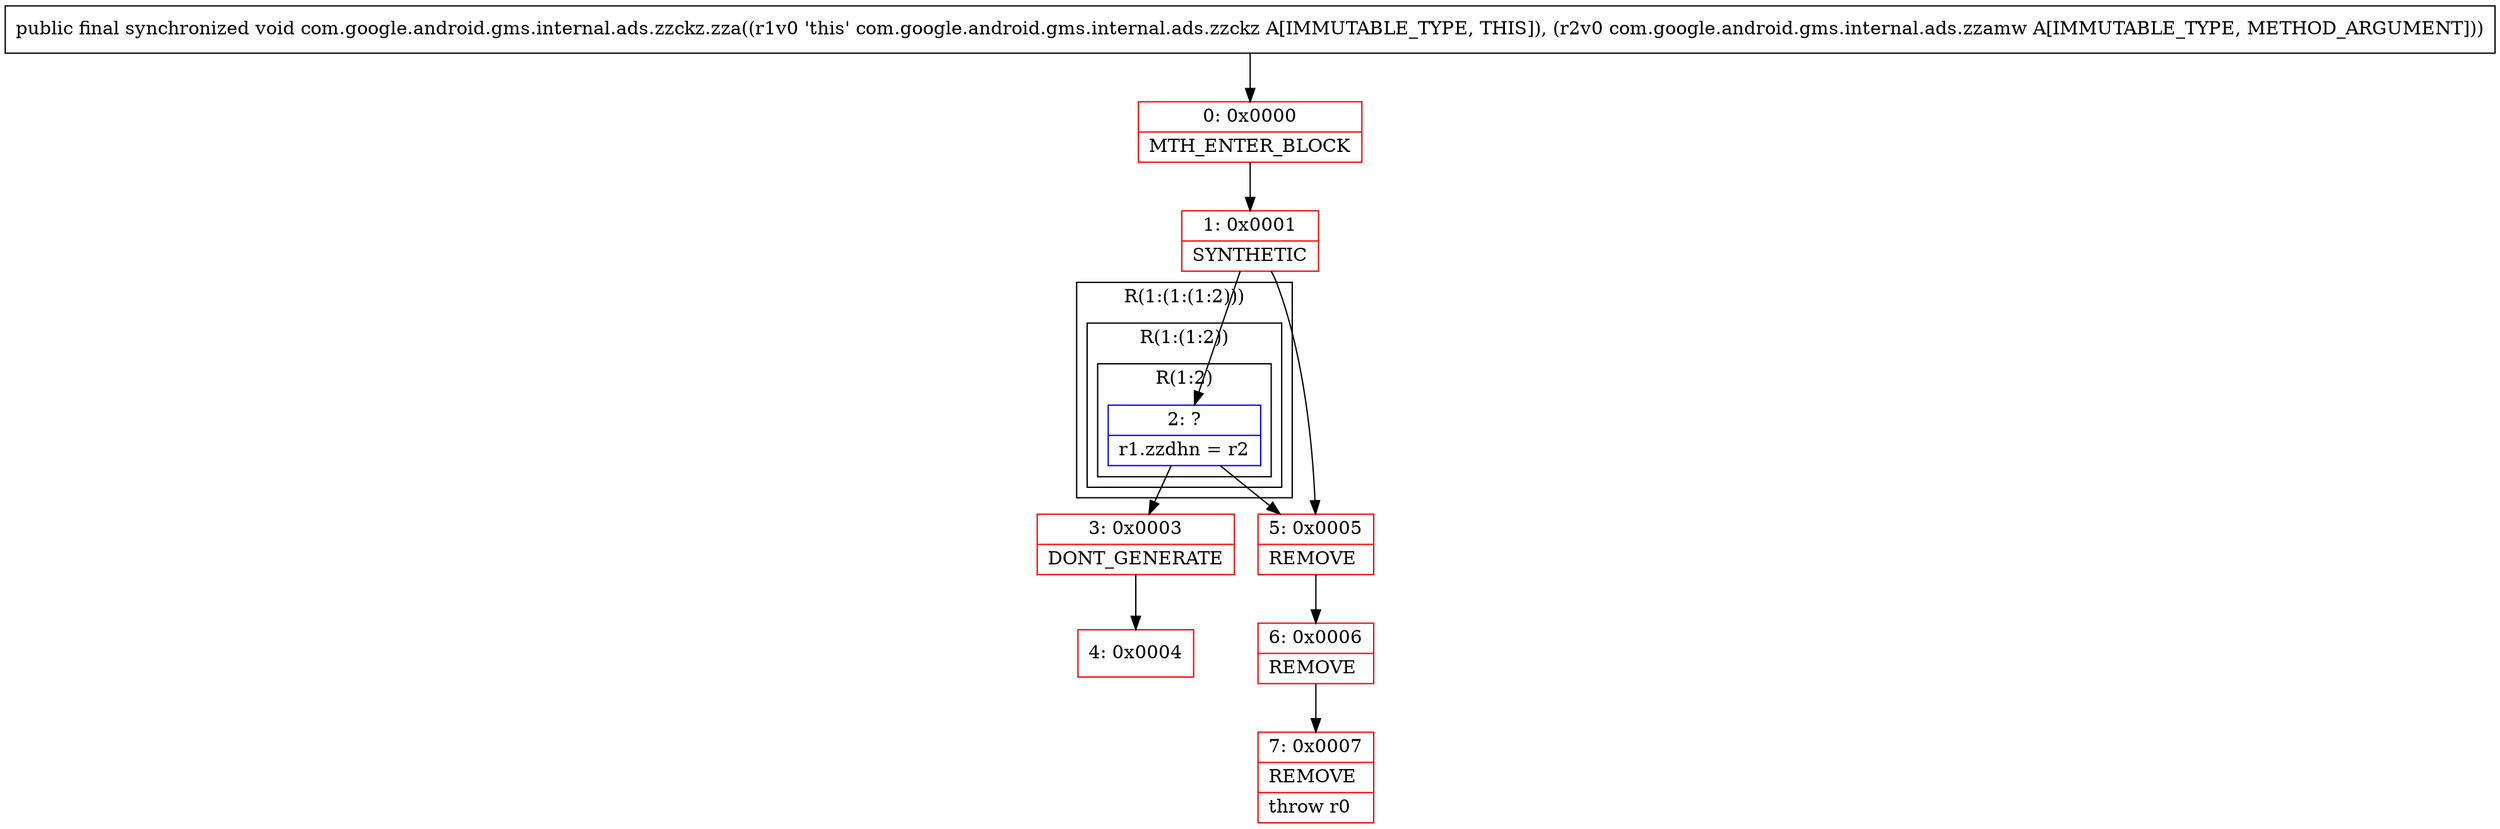 digraph "CFG forcom.google.android.gms.internal.ads.zzckz.zza(Lcom\/google\/android\/gms\/internal\/ads\/zzamw;)V" {
subgraph cluster_Region_920934037 {
label = "R(1:(1:(1:2)))";
node [shape=record,color=blue];
subgraph cluster_Region_340821552 {
label = "R(1:(1:2))";
node [shape=record,color=blue];
subgraph cluster_Region_395093416 {
label = "R(1:2)";
node [shape=record,color=blue];
Node_2 [shape=record,label="{2\:\ ?|r1.zzdhn = r2\l}"];
}
}
}
Node_0 [shape=record,color=red,label="{0\:\ 0x0000|MTH_ENTER_BLOCK\l}"];
Node_1 [shape=record,color=red,label="{1\:\ 0x0001|SYNTHETIC\l}"];
Node_3 [shape=record,color=red,label="{3\:\ 0x0003|DONT_GENERATE\l}"];
Node_4 [shape=record,color=red,label="{4\:\ 0x0004}"];
Node_5 [shape=record,color=red,label="{5\:\ 0x0005|REMOVE\l}"];
Node_6 [shape=record,color=red,label="{6\:\ 0x0006|REMOVE\l}"];
Node_7 [shape=record,color=red,label="{7\:\ 0x0007|REMOVE\l|throw r0\l}"];
MethodNode[shape=record,label="{public final synchronized void com.google.android.gms.internal.ads.zzckz.zza((r1v0 'this' com.google.android.gms.internal.ads.zzckz A[IMMUTABLE_TYPE, THIS]), (r2v0 com.google.android.gms.internal.ads.zzamw A[IMMUTABLE_TYPE, METHOD_ARGUMENT])) }"];
MethodNode -> Node_0;
Node_2 -> Node_3;
Node_2 -> Node_5;
Node_0 -> Node_1;
Node_1 -> Node_2;
Node_1 -> Node_5;
Node_3 -> Node_4;
Node_5 -> Node_6;
Node_6 -> Node_7;
}

